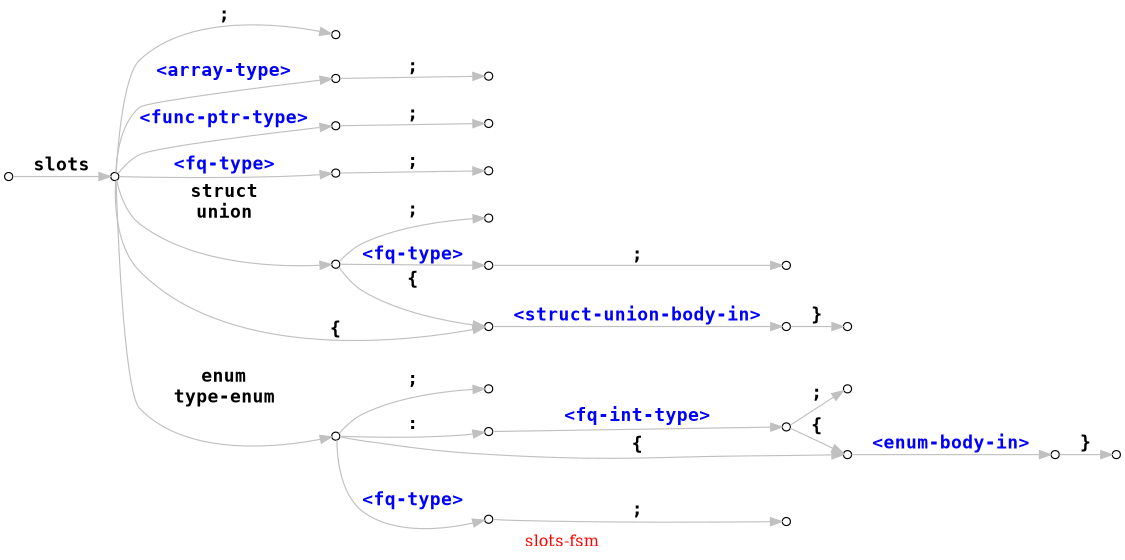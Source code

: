// -*- mode: c++ -*-

// slots <array-type>        ;        =>  typealias   slots-t = <array-type>      ;
// slots <func-ptr-type>     ;        =>  typealias   slots-t = <func-ptr-type>   ;

// slots             <>      ;        =>  typealias   slots-t =        <>         ;
// slots struct      <>      ;        =>  typealias   slots-t = struct <>         ;
// slots union       <>      ;        =>  typealias   slots-t = union  <>         ;
// slots enum        <>      ;        =>  typealias   slots-t = enum   <>         ;

// slots                     ;        =>  struct      slots-t                     ;
// slots                     { ... }  =>  struct      slots-t                     { ... }

// slots struct              ;        =>  struct      slots-t                     ;
// slots struct              { ... }  =>  struct      slots-t                     { ... }

// slots union               ;        =>  union       slots-t                     ;
// slots union               { ... }  =>  union       slots-t                     { ... }

// slots enum                ;        =>  enum        slots-t             : int-t ;
// slots enum                { ... }  =>  enum        slots-t             : int-t { ... }
//
// slots enum           : <> ;        =>  enum        slots-t             : <>    ;
// slots enum           : <> { ... }  =>  enum        slots-t             : <>    { ... }

// slots type-enum           ;        =>  enum struct slots-t                     ;
// slots type-enum           { ... }  =>  enum struct slots-t                     { ... }
//
// slots type-enum      : <> ;        =>  enum struct slots-t             : <>    ;
// slots type-enum      : <> { ... }  =>  enum struct slots-t             : <>    { ... }

digraph "slots-fsm" {
  graph [ rankdir = LR, label = "\G", fontcolor = red ];
  //graph [ page = "8.5,11" ];
  graph [ size = "7.5,10" ];
  edge [ fontsize = 16, fontname = "courier-bold", color = grey ];
  node [ shape = circle, fontsize = 12, width = 0.3, fixedsize = true ];
  node [ label = "", width = 0.1 ];

  000 -> 010 [ label = "slots" ];

  010 -> 015 [ label = ";" ];
  010 -> 141 [ label = "<array-type>", fontcolor = blue ];
  010 -> 142 [ label = "<func-ptr-type>", fontcolor = blue ];
  010 -> 140 [ label = "<fq-type>", fontcolor = blue ];
  140 -> 145 [ label = ";" ];
  141 -> 146 [ label = ";" ];
  142 -> 147 [ label = ";" ];

  010 -> 100 [ label = "struct\nunion" ];
  010 -> 110 [ label = "{" ];
  100 -> 110 [ label = "{" ];
  100 -> 105 [ label = ";" ];
  100 -> 150 [ label = "<fq-type>", fontcolor = blue ];
  150 -> 160 [ label = ";" ];
  110 -> 120 [ label = "<struct-union-body-in>", fontcolor = blue ];
  120 -> 130 [ label = "}" ];

  030 -> 170 [ label = "<fq-type>", fontcolor = blue ];
  170 -> 180 [ label = ";" ];
  030 -> 035 [ label = ";" ];
  010 -> 030 [ label = "enum\ntype-enum" ];
  030 -> 040 [ label = ":" ];
  030 -> 060 [ label = "{" ];
  040 -> 050 [ label = "<fq-int-type>", fontcolor = blue ];
  050 -> 060 [ label = "{" ];
  050 -> 055 [ label = ";" ];
  060 -> 070 [ label = "<enum-body-in>", fontcolor = blue ];
  070 -> 080 [ label = "}" ];
}
